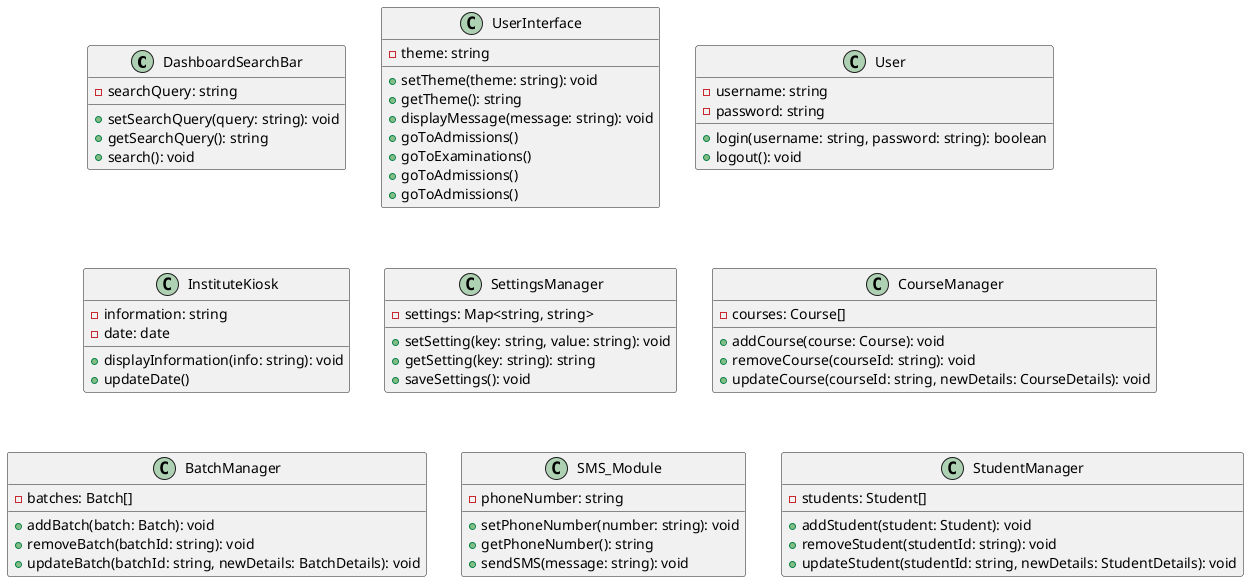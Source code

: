 @startuml dashboard

class DashboardSearchBar {
    - searchQuery: string
    + setSearchQuery(query: string): void
    + getSearchQuery(): string
    + search(): void
}

class UserInterface {
    - theme: string
    + setTheme(theme: string): void
    + getTheme(): string
    + displayMessage(message: string): void
	+ goToAdmissions()
	+ goToExaminations()
	+ goToAdmissions()
	+ goToAdmissions()
}

class User {
    - username: string
    - password: string
    + login(username: string, password: string): boolean
    + logout(): void
}

class InstituteKiosk {
	- information: string
	- date: date
    + displayInformation(info: string): void
	+ updateDate()
}

class SettingsManager {
    - settings: Map<string, string>
    + setSetting(key: string, value: string): void
    + getSetting(key: string): string
    + saveSettings(): void
}

class CourseManager {
    - courses: Course[]
    + addCourse(course: Course): void
    + removeCourse(courseId: string): void
    + updateCourse(courseId: string, newDetails: CourseDetails): void
}

class BatchManager {
    - batches: Batch[]
    + addBatch(batch: Batch): void
    + removeBatch(batchId: string): void
    + updateBatch(batchId: string, newDetails: BatchDetails): void
}

class SMS_Module {
    - phoneNumber: string
    + setPhoneNumber(number: string): void
    + getPhoneNumber(): string
    + sendSMS(message: string): void
}

class StudentManager {
    - students: Student[]
    + addStudent(student: Student): void
    + removeStudent(studentId: string): void
    + updateStudent(studentId: string, newDetails: StudentDetails): void
	'Student categories need to be added'
}

' DashboardSearchBar -- UserInterface
' UserInterface -- User
' User -- InstituteKiosk
' SettingsManager -- UserInterface
' CourseManager -- BatchManager
' SMS_Module -- UserInterface
' StudentManager -- CourseManager

@enduml